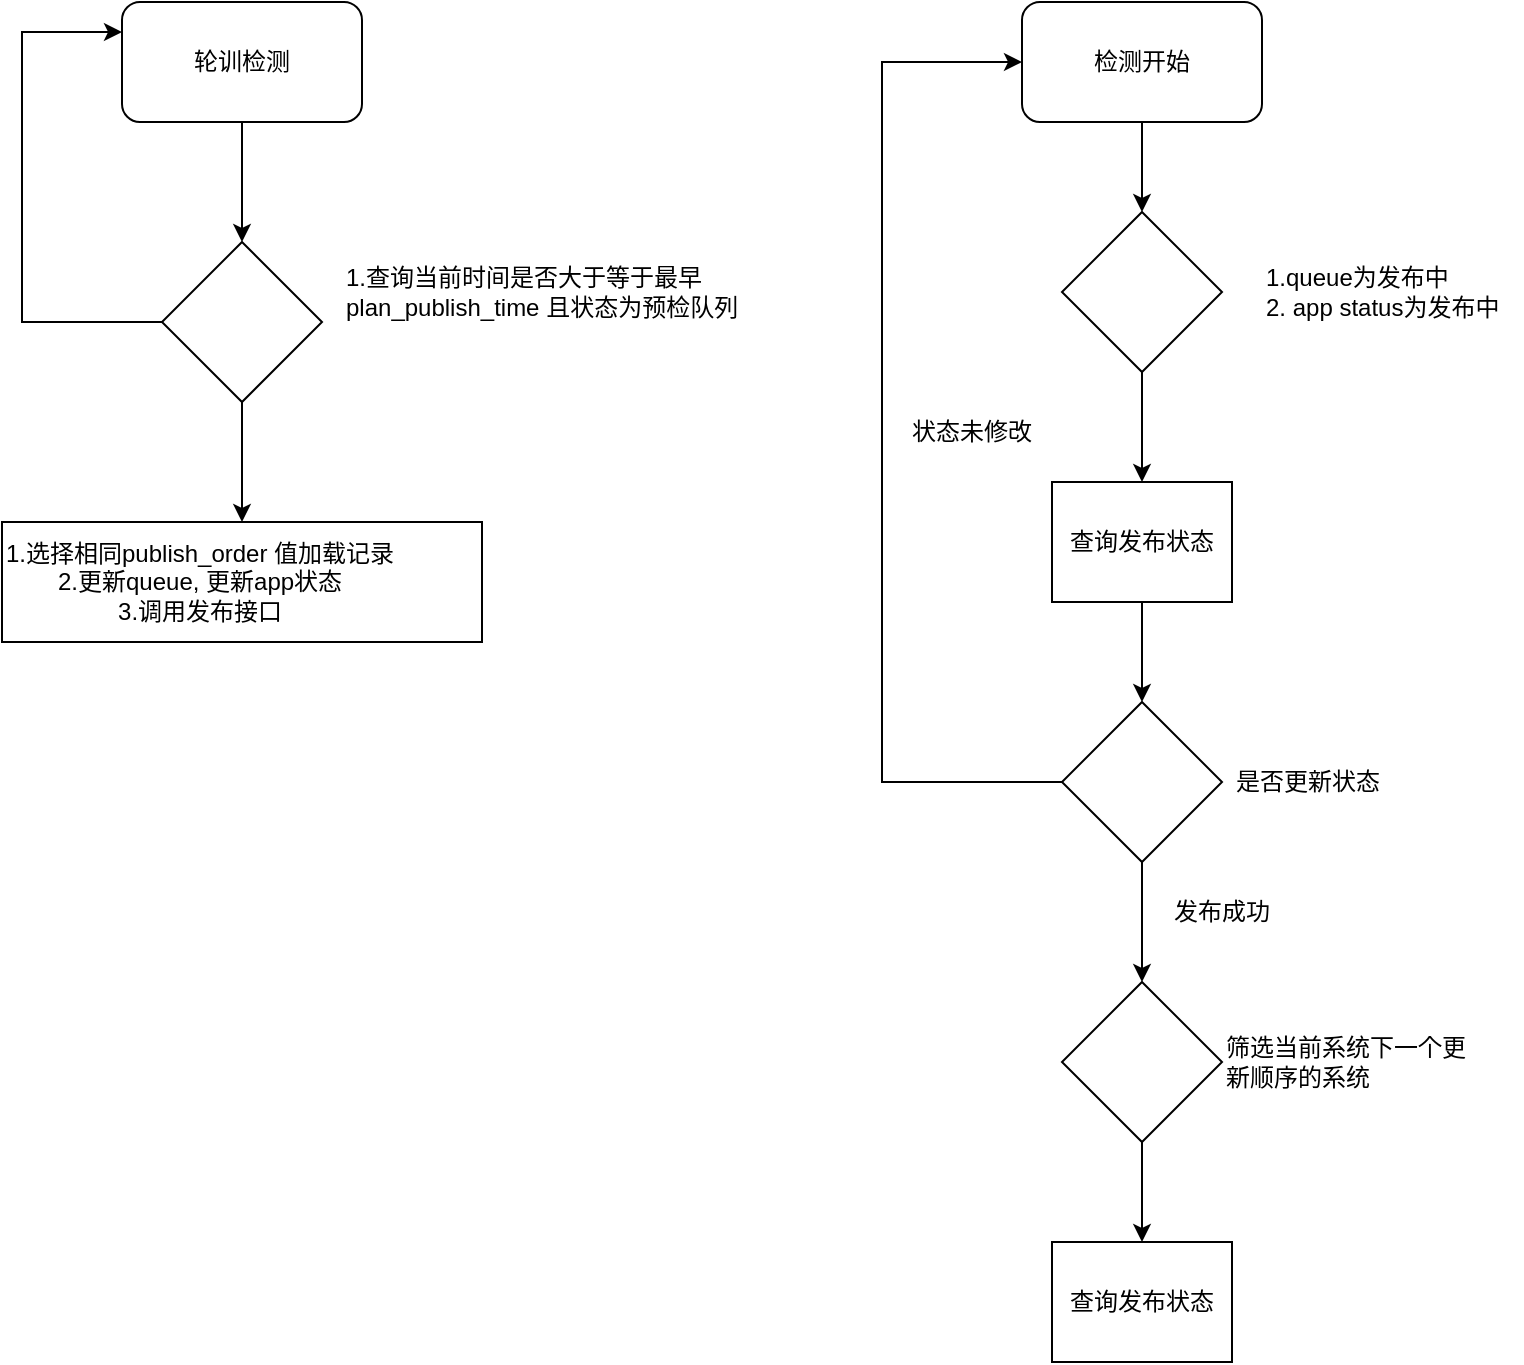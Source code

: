<mxfile version="20.3.6" type="github">
  <diagram id="O28qBkK3pF0bgLv4EBwH" name="第 1 页">
    <mxGraphModel dx="1182" dy="574" grid="1" gridSize="10" guides="1" tooltips="1" connect="1" arrows="1" fold="1" page="1" pageScale="1" pageWidth="827" pageHeight="1169" math="0" shadow="0">
      <root>
        <mxCell id="0" />
        <mxCell id="1" parent="0" />
        <mxCell id="pnHCCyEthN8mYyZjzj5B-9" style="edgeStyle=orthogonalEdgeStyle;rounded=0;orthogonalLoop=1;jettySize=auto;html=1;entryX=0.5;entryY=0;entryDx=0;entryDy=0;" edge="1" parent="1" source="pnHCCyEthN8mYyZjzj5B-1" target="pnHCCyEthN8mYyZjzj5B-2">
          <mxGeometry relative="1" as="geometry" />
        </mxCell>
        <mxCell id="pnHCCyEthN8mYyZjzj5B-1" value="轮训检测" style="rounded=1;whiteSpace=wrap;html=1;" vertex="1" parent="1">
          <mxGeometry x="130" y="70" width="120" height="60" as="geometry" />
        </mxCell>
        <mxCell id="pnHCCyEthN8mYyZjzj5B-6" style="edgeStyle=orthogonalEdgeStyle;rounded=0;orthogonalLoop=1;jettySize=auto;html=1;entryX=0.5;entryY=0;entryDx=0;entryDy=0;" edge="1" parent="1" source="pnHCCyEthN8mYyZjzj5B-2" target="pnHCCyEthN8mYyZjzj5B-5">
          <mxGeometry relative="1" as="geometry" />
        </mxCell>
        <mxCell id="pnHCCyEthN8mYyZjzj5B-19" style="edgeStyle=orthogonalEdgeStyle;rounded=0;orthogonalLoop=1;jettySize=auto;html=1;entryX=0;entryY=0.25;entryDx=0;entryDy=0;" edge="1" parent="1" source="pnHCCyEthN8mYyZjzj5B-2" target="pnHCCyEthN8mYyZjzj5B-1">
          <mxGeometry relative="1" as="geometry">
            <Array as="points">
              <mxPoint x="80" y="230" />
              <mxPoint x="80" y="85" />
            </Array>
          </mxGeometry>
        </mxCell>
        <mxCell id="pnHCCyEthN8mYyZjzj5B-2" value="" style="rhombus;whiteSpace=wrap;html=1;" vertex="1" parent="1">
          <mxGeometry x="150" y="190" width="80" height="80" as="geometry" />
        </mxCell>
        <mxCell id="pnHCCyEthN8mYyZjzj5B-4" value="1.查询当前时间是否大于等于最早&lt;br&gt;plan_publish_time 且状态为预检队列" style="text;html=1;strokeColor=none;fillColor=none;align=left;verticalAlign=middle;whiteSpace=wrap;rounded=0;" vertex="1" parent="1">
          <mxGeometry x="240" y="200" width="200" height="30" as="geometry" />
        </mxCell>
        <mxCell id="pnHCCyEthN8mYyZjzj5B-5" value="&lt;div style=&quot;text-align: center;&quot;&gt;&lt;span style=&quot;text-align: left; background-color: initial;&quot;&gt;1.选择相同publish_order 值加载记录&lt;/span&gt;&lt;/div&gt;&lt;div style=&quot;text-align: center;&quot;&gt;&lt;span style=&quot;text-align: left; background-color: initial;&quot;&gt;2.更新queue, 更新app状态&lt;br&gt;&lt;/span&gt;&lt;span style=&quot;background-color: initial; text-align: left;&quot;&gt;3.调用发布接口&lt;/span&gt;&lt;/div&gt;" style="rounded=0;whiteSpace=wrap;html=1;align=left;" vertex="1" parent="1">
          <mxGeometry x="70" y="330" width="240" height="60" as="geometry" />
        </mxCell>
        <mxCell id="pnHCCyEthN8mYyZjzj5B-10" style="edgeStyle=orthogonalEdgeStyle;rounded=0;orthogonalLoop=1;jettySize=auto;html=1;entryX=0.5;entryY=0;entryDx=0;entryDy=0;" edge="1" parent="1" source="pnHCCyEthN8mYyZjzj5B-11" target="pnHCCyEthN8mYyZjzj5B-13">
          <mxGeometry relative="1" as="geometry" />
        </mxCell>
        <mxCell id="pnHCCyEthN8mYyZjzj5B-11" value="检测开始" style="rounded=1;whiteSpace=wrap;html=1;" vertex="1" parent="1">
          <mxGeometry x="580" y="70" width="120" height="60" as="geometry" />
        </mxCell>
        <mxCell id="pnHCCyEthN8mYyZjzj5B-12" style="edgeStyle=orthogonalEdgeStyle;rounded=0;orthogonalLoop=1;jettySize=auto;html=1;entryX=0.5;entryY=0;entryDx=0;entryDy=0;" edge="1" parent="1" source="pnHCCyEthN8mYyZjzj5B-13" target="pnHCCyEthN8mYyZjzj5B-14">
          <mxGeometry relative="1" as="geometry" />
        </mxCell>
        <mxCell id="pnHCCyEthN8mYyZjzj5B-13" value="" style="rhombus;whiteSpace=wrap;html=1;" vertex="1" parent="1">
          <mxGeometry x="600" y="175" width="80" height="80" as="geometry" />
        </mxCell>
        <mxCell id="pnHCCyEthN8mYyZjzj5B-17" style="edgeStyle=orthogonalEdgeStyle;rounded=0;orthogonalLoop=1;jettySize=auto;html=1;entryX=0.5;entryY=0;entryDx=0;entryDy=0;" edge="1" parent="1" source="pnHCCyEthN8mYyZjzj5B-14" target="pnHCCyEthN8mYyZjzj5B-16">
          <mxGeometry relative="1" as="geometry" />
        </mxCell>
        <mxCell id="pnHCCyEthN8mYyZjzj5B-14" value="&lt;div style=&quot;text-align: left;&quot;&gt;查询发布状态&lt;/div&gt;" style="rounded=0;whiteSpace=wrap;html=1;" vertex="1" parent="1">
          <mxGeometry x="595" y="310" width="90" height="60" as="geometry" />
        </mxCell>
        <mxCell id="pnHCCyEthN8mYyZjzj5B-15" value="1.queue为发布中&lt;br&gt;2. app status为发布中" style="text;html=1;strokeColor=none;fillColor=none;align=left;verticalAlign=middle;whiteSpace=wrap;rounded=0;" vertex="1" parent="1">
          <mxGeometry x="700" y="200" width="130" height="30" as="geometry" />
        </mxCell>
        <mxCell id="pnHCCyEthN8mYyZjzj5B-20" style="edgeStyle=orthogonalEdgeStyle;rounded=0;orthogonalLoop=1;jettySize=auto;html=1;" edge="1" parent="1" source="pnHCCyEthN8mYyZjzj5B-16">
          <mxGeometry relative="1" as="geometry">
            <mxPoint x="640" y="560" as="targetPoint" />
          </mxGeometry>
        </mxCell>
        <mxCell id="pnHCCyEthN8mYyZjzj5B-30" style="edgeStyle=orthogonalEdgeStyle;rounded=0;orthogonalLoop=1;jettySize=auto;html=1;entryX=0;entryY=0.5;entryDx=0;entryDy=0;" edge="1" parent="1" source="pnHCCyEthN8mYyZjzj5B-16" target="pnHCCyEthN8mYyZjzj5B-11">
          <mxGeometry relative="1" as="geometry">
            <Array as="points">
              <mxPoint x="510" y="460" />
              <mxPoint x="510" y="100" />
            </Array>
          </mxGeometry>
        </mxCell>
        <mxCell id="pnHCCyEthN8mYyZjzj5B-16" value="" style="rhombus;whiteSpace=wrap;html=1;" vertex="1" parent="1">
          <mxGeometry x="600" y="420" width="80" height="80" as="geometry" />
        </mxCell>
        <mxCell id="pnHCCyEthN8mYyZjzj5B-18" value="是否更新状态" style="text;html=1;strokeColor=none;fillColor=none;align=left;verticalAlign=middle;whiteSpace=wrap;rounded=0;" vertex="1" parent="1">
          <mxGeometry x="685" y="445" width="130" height="30" as="geometry" />
        </mxCell>
        <mxCell id="pnHCCyEthN8mYyZjzj5B-21" value="发布成功" style="text;html=1;strokeColor=none;fillColor=none;align=center;verticalAlign=middle;whiteSpace=wrap;rounded=0;" vertex="1" parent="1">
          <mxGeometry x="650" y="510" width="60" height="30" as="geometry" />
        </mxCell>
        <mxCell id="pnHCCyEthN8mYyZjzj5B-29" style="edgeStyle=orthogonalEdgeStyle;rounded=0;orthogonalLoop=1;jettySize=auto;html=1;entryX=0.5;entryY=0;entryDx=0;entryDy=0;" edge="1" parent="1" source="pnHCCyEthN8mYyZjzj5B-23" target="pnHCCyEthN8mYyZjzj5B-25">
          <mxGeometry relative="1" as="geometry" />
        </mxCell>
        <mxCell id="pnHCCyEthN8mYyZjzj5B-23" value="" style="rhombus;whiteSpace=wrap;html=1;" vertex="1" parent="1">
          <mxGeometry x="600" y="560" width="80" height="80" as="geometry" />
        </mxCell>
        <mxCell id="pnHCCyEthN8mYyZjzj5B-24" value="筛选当前系统下一个更新顺序的系统" style="text;html=1;strokeColor=none;fillColor=none;align=left;verticalAlign=middle;whiteSpace=wrap;rounded=0;" vertex="1" parent="1">
          <mxGeometry x="680" y="585" width="130" height="30" as="geometry" />
        </mxCell>
        <mxCell id="pnHCCyEthN8mYyZjzj5B-25" value="&lt;div style=&quot;text-align: left;&quot;&gt;查询发布状态&lt;/div&gt;" style="rounded=0;whiteSpace=wrap;html=1;" vertex="1" parent="1">
          <mxGeometry x="595" y="690" width="90" height="60" as="geometry" />
        </mxCell>
        <mxCell id="pnHCCyEthN8mYyZjzj5B-31" value="状态未修改" style="text;html=1;strokeColor=none;fillColor=none;align=center;verticalAlign=middle;whiteSpace=wrap;rounded=0;" vertex="1" parent="1">
          <mxGeometry x="520" y="270" width="70" height="30" as="geometry" />
        </mxCell>
      </root>
    </mxGraphModel>
  </diagram>
</mxfile>
